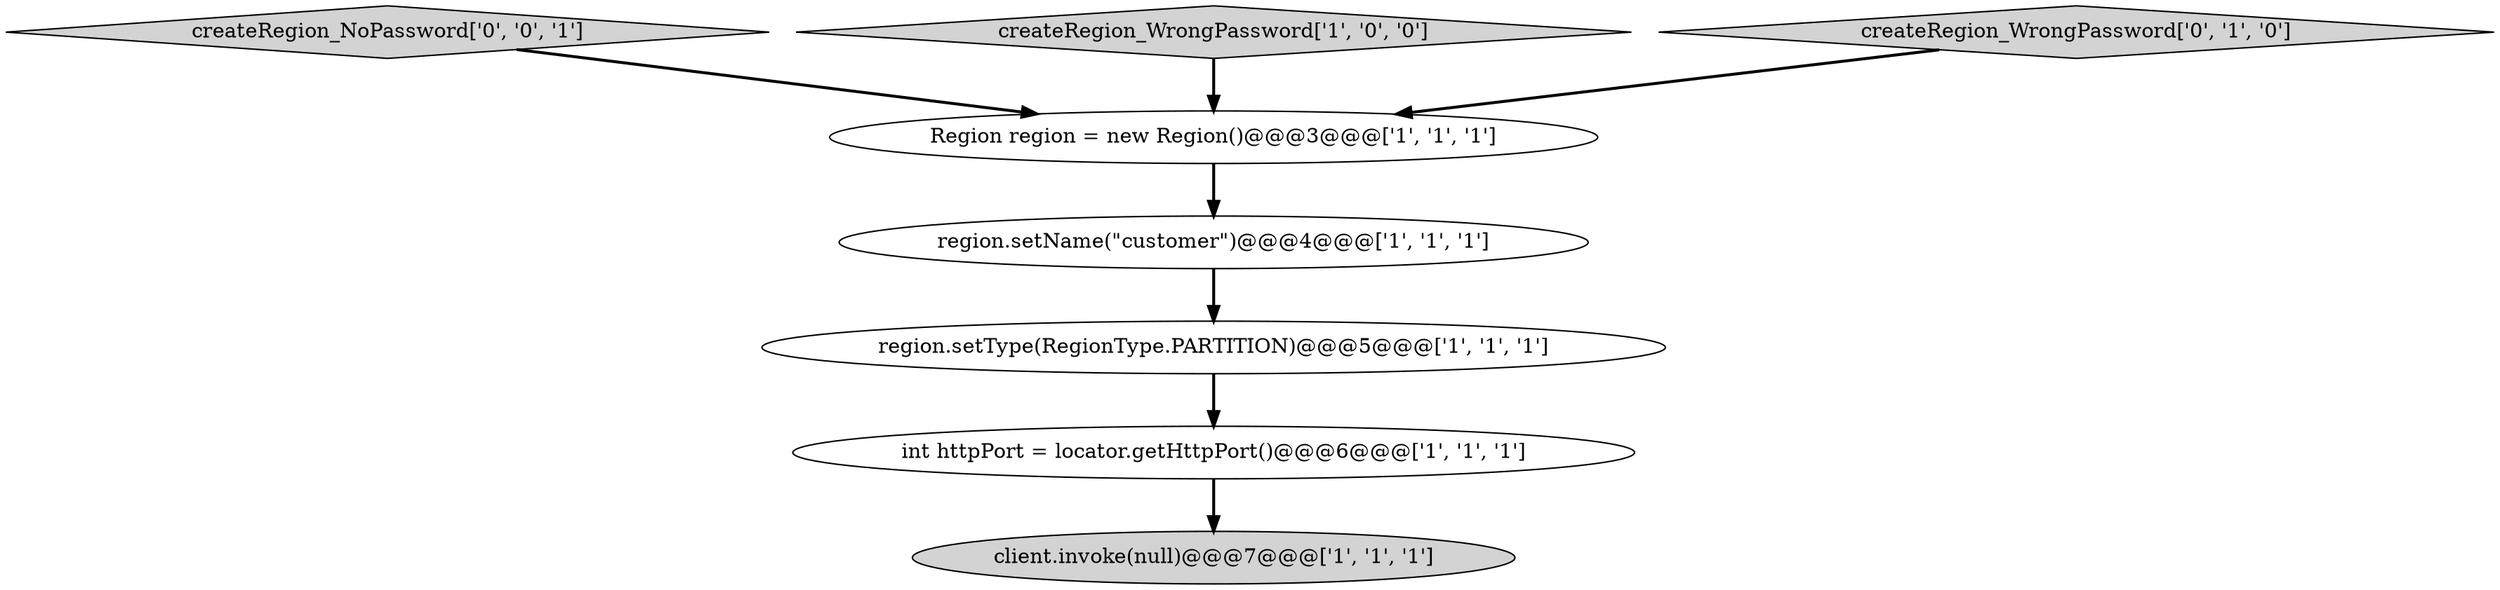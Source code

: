 digraph {
1 [style = filled, label = "region.setType(RegionType.PARTITION)@@@5@@@['1', '1', '1']", fillcolor = white, shape = ellipse image = "AAA0AAABBB1BBB"];
2 [style = filled, label = "int httpPort = locator.getHttpPort()@@@6@@@['1', '1', '1']", fillcolor = white, shape = ellipse image = "AAA0AAABBB1BBB"];
7 [style = filled, label = "createRegion_NoPassword['0', '0', '1']", fillcolor = lightgray, shape = diamond image = "AAA0AAABBB3BBB"];
5 [style = filled, label = "Region region = new Region()@@@3@@@['1', '1', '1']", fillcolor = white, shape = ellipse image = "AAA0AAABBB1BBB"];
4 [style = filled, label = "createRegion_WrongPassword['1', '0', '0']", fillcolor = lightgray, shape = diamond image = "AAA0AAABBB1BBB"];
3 [style = filled, label = "client.invoke(null)@@@7@@@['1', '1', '1']", fillcolor = lightgray, shape = ellipse image = "AAA0AAABBB1BBB"];
6 [style = filled, label = "createRegion_WrongPassword['0', '1', '0']", fillcolor = lightgray, shape = diamond image = "AAA0AAABBB2BBB"];
0 [style = filled, label = "region.setName(\"customer\")@@@4@@@['1', '1', '1']", fillcolor = white, shape = ellipse image = "AAA0AAABBB1BBB"];
7->5 [style = bold, label=""];
4->5 [style = bold, label=""];
5->0 [style = bold, label=""];
1->2 [style = bold, label=""];
0->1 [style = bold, label=""];
6->5 [style = bold, label=""];
2->3 [style = bold, label=""];
}
